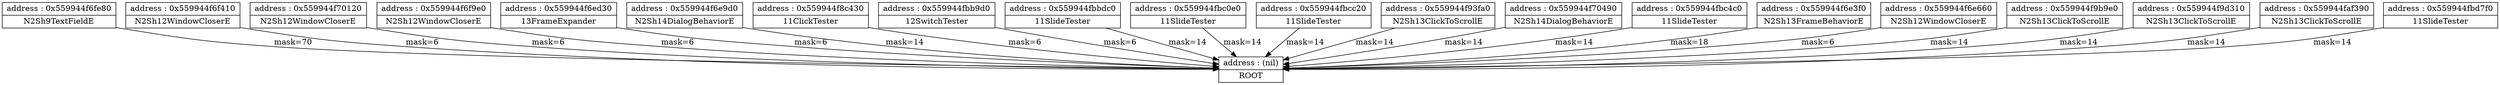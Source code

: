 digraph {
	node [shape=record]
	"node(nil)" [label = "{address : (nil) | ROOT}"];

	"node0x559944f6fe80" -> "node(nil)" [color=black, label="mask=70"];
	"node0x559944f6f410" -> "node(nil)" [color=black, label="mask=6"];
	"node0x559944f70120" -> "node(nil)" [color=black, label="mask=6"];
	"node0x559944f6f9e0" -> "node(nil)" [color=black, label="mask=6"];
	"node0x559944f6ed30" -> "node(nil)" [color=black, label="mask=6"];
	"node0x559944f6e9d0" -> "node(nil)" [color=black, label="mask=14"];
	"node0x559944f8c430" -> "node(nil)" [color=black, label="mask=6"];
	"node0x559944fbb9d0" -> "node(nil)" [color=black, label="mask=6"];
	"node0x559944fbbdc0" -> "node(nil)" [color=black, label="mask=14"];
	"node0x559944fbc0e0" -> "node(nil)" [color=black, label="mask=14"];
	"node0x559944fbcc20" -> "node(nil)" [color=black, label="mask=14"];
	"node0x559944f93fa0" -> "node(nil)" [color=black, label="mask=14"];
	"node0x559944f70490" -> "node(nil)" [color=black, label="mask=14"];
	"node0x559944fbc4c0" -> "node(nil)" [color=black, label="mask=14"];
	"node0x559944f6e3f0" -> "node(nil)" [color=black, label="mask=18"];
	"node0x559944f6e660" -> "node(nil)" [color=black, label="mask=6"];
	"node0x559944f9b9e0" -> "node(nil)" [color=black, label="mask=14"];
	"node0x559944f9d310" -> "node(nil)" [color=black, label="mask=14"];
	"node0x559944faf390" -> "node(nil)" [color=black, label="mask=14"];
	"node0x559944fbd7f0" -> "node(nil)" [color=black, label="mask=14"];
	"node0x559944f6fe80" [label = "{address : 0x559944f6fe80 | N2Sh9TextFieldE}"];

	"node0x559944f6f410" [label = "{address : 0x559944f6f410 | N2Sh12WindowCloserE}"];

	"node0x559944f70120" [label = "{address : 0x559944f70120 | N2Sh12WindowCloserE}"];

	"node0x559944f6f9e0" [label = "{address : 0x559944f6f9e0 | N2Sh12WindowCloserE}"];

	"node0x559944f6ed30" [label = "{address : 0x559944f6ed30 | 13FrameExpander}"];

	"node0x559944f6e9d0" [label = "{address : 0x559944f6e9d0 | N2Sh14DialogBehaviorE}"];

	"node0x559944f8c430" [label = "{address : 0x559944f8c430 | 11ClickTester}"];

	"node0x559944fbb9d0" [label = "{address : 0x559944fbb9d0 | 12SwitchTester}"];

	"node0x559944fbbdc0" [label = "{address : 0x559944fbbdc0 | 11SlideTester}"];

	"node0x559944fbc0e0" [label = "{address : 0x559944fbc0e0 | 11SlideTester}"];

	"node0x559944fbcc20" [label = "{address : 0x559944fbcc20 | 11SlideTester}"];

	"node0x559944f93fa0" [label = "{address : 0x559944f93fa0 | N2Sh13ClickToScrollE}"];

	"node0x559944f70490" [label = "{address : 0x559944f70490 | N2Sh14DialogBehaviorE}"];

	"node0x559944fbc4c0" [label = "{address : 0x559944fbc4c0 | 11SlideTester}"];

	"node0x559944f6e3f0" [label = "{address : 0x559944f6e3f0 | N2Sh13FrameBehaviorE}"];

	"node0x559944f6e660" [label = "{address : 0x559944f6e660 | N2Sh12WindowCloserE}"];

	"node0x559944f9b9e0" [label = "{address : 0x559944f9b9e0 | N2Sh13ClickToScrollE}"];

	"node0x559944f9d310" [label = "{address : 0x559944f9d310 | N2Sh13ClickToScrollE}"];

	"node0x559944faf390" [label = "{address : 0x559944faf390 | N2Sh13ClickToScrollE}"];

	"node0x559944fbd7f0" [label = "{address : 0x559944fbd7f0 | 11SlideTester}"];

}
